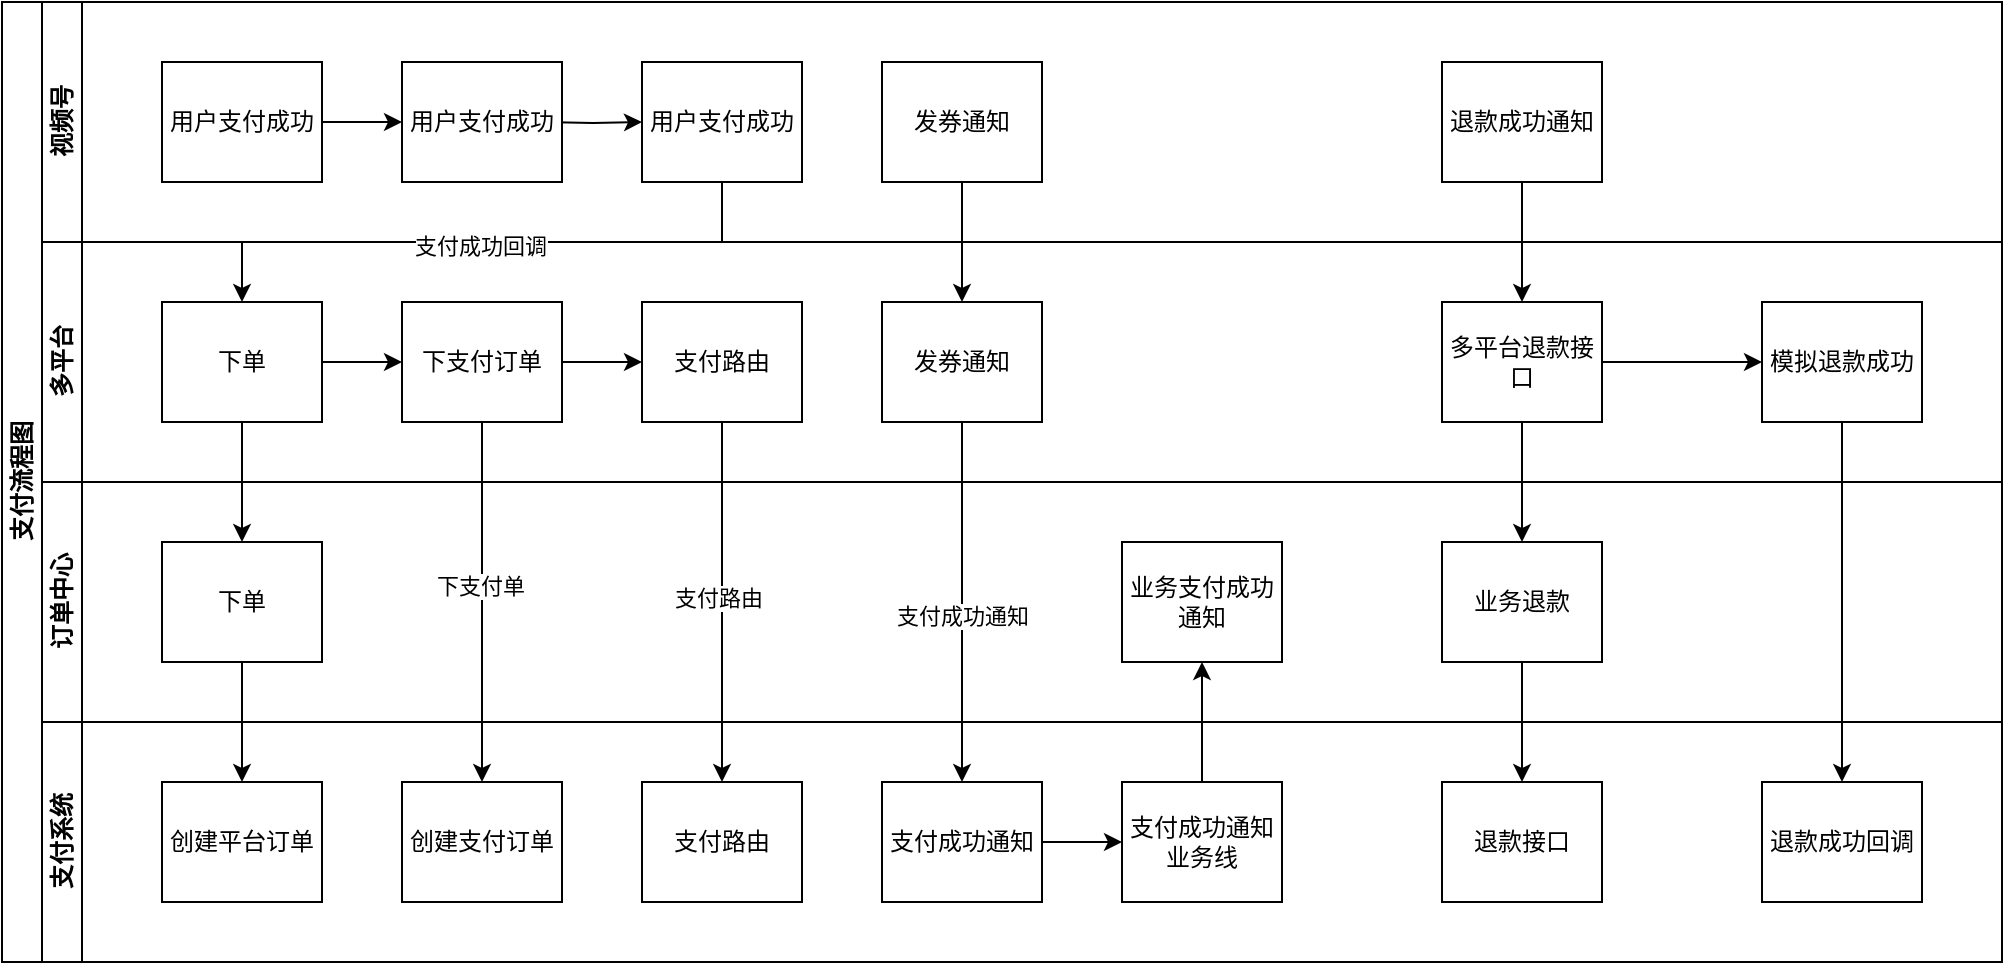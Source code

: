 <mxfile version="22.1.11" type="github">
  <diagram id="prtHgNgQTEPvFCAcTncT" name="Page-1">
    <mxGraphModel dx="1194" dy="648" grid="1" gridSize="10" guides="1" tooltips="1" connect="1" arrows="1" fold="1" page="1" pageScale="1" pageWidth="827" pageHeight="1169" math="0" shadow="0">
      <root>
        <mxCell id="0" />
        <mxCell id="1" parent="0" />
        <mxCell id="dNxyNK7c78bLwvsdeMH5-19" value="支付流程图" style="swimlane;html=1;childLayout=stackLayout;resizeParent=1;resizeParentMax=0;horizontal=0;startSize=20;horizontalStack=0;" parent="1" vertex="1">
          <mxGeometry x="40" y="120" width="1000" height="480" as="geometry" />
        </mxCell>
        <mxCell id="dNxyNK7c78bLwvsdeMH5-20" value="视频号" style="swimlane;html=1;startSize=20;horizontal=0;" parent="dNxyNK7c78bLwvsdeMH5-19" vertex="1">
          <mxGeometry x="20" width="980" height="120" as="geometry" />
        </mxCell>
        <mxCell id="fAPoxhiQ4ROZtiNnSv8x-24" value="" style="edgeStyle=orthogonalEdgeStyle;rounded=0;orthogonalLoop=1;jettySize=auto;html=1;" edge="1" parent="dNxyNK7c78bLwvsdeMH5-20" target="dNxyNK7c78bLwvsdeMH5-30">
          <mxGeometry relative="1" as="geometry">
            <mxPoint x="250" y="60" as="sourcePoint" />
          </mxGeometry>
        </mxCell>
        <mxCell id="dNxyNK7c78bLwvsdeMH5-30" value="用户支付成功" style="rounded=0;whiteSpace=wrap;html=1;fontFamily=Helvetica;fontSize=12;fontColor=#000000;align=center;" parent="dNxyNK7c78bLwvsdeMH5-20" vertex="1">
          <mxGeometry x="300" y="30" width="80" height="60" as="geometry" />
        </mxCell>
        <mxCell id="fAPoxhiQ4ROZtiNnSv8x-74" value="用户支付成功" style="rounded=0;whiteSpace=wrap;html=1;fontFamily=Helvetica;fontSize=12;fontColor=#000000;align=center;" vertex="1" parent="dNxyNK7c78bLwvsdeMH5-20">
          <mxGeometry x="180" y="30" width="80" height="60" as="geometry" />
        </mxCell>
        <mxCell id="fAPoxhiQ4ROZtiNnSv8x-76" style="edgeStyle=orthogonalEdgeStyle;rounded=0;orthogonalLoop=1;jettySize=auto;html=1;exitX=1;exitY=0.5;exitDx=0;exitDy=0;entryX=0;entryY=0.5;entryDx=0;entryDy=0;" edge="1" parent="dNxyNK7c78bLwvsdeMH5-20" source="fAPoxhiQ4ROZtiNnSv8x-75" target="fAPoxhiQ4ROZtiNnSv8x-74">
          <mxGeometry relative="1" as="geometry" />
        </mxCell>
        <mxCell id="fAPoxhiQ4ROZtiNnSv8x-75" value="用户支付成功" style="rounded=0;whiteSpace=wrap;html=1;fontFamily=Helvetica;fontSize=12;fontColor=#000000;align=center;" vertex="1" parent="dNxyNK7c78bLwvsdeMH5-20">
          <mxGeometry x="60" y="30" width="80" height="60" as="geometry" />
        </mxCell>
        <mxCell id="fAPoxhiQ4ROZtiNnSv8x-77" value="发券通知" style="rounded=0;whiteSpace=wrap;html=1;fontFamily=Helvetica;fontSize=12;fontColor=#000000;align=center;" vertex="1" parent="dNxyNK7c78bLwvsdeMH5-20">
          <mxGeometry x="420" y="30" width="80" height="60" as="geometry" />
        </mxCell>
        <mxCell id="fAPoxhiQ4ROZtiNnSv8x-87" value="退款成功通知" style="rounded=0;whiteSpace=wrap;html=1;fontFamily=Helvetica;fontSize=12;fontColor=#000000;align=center;" vertex="1" parent="dNxyNK7c78bLwvsdeMH5-20">
          <mxGeometry x="700" y="30" width="80" height="60" as="geometry" />
        </mxCell>
        <mxCell id="fAPoxhiQ4ROZtiNnSv8x-16" value="多平台" style="swimlane;html=1;startSize=20;horizontal=0;" vertex="1" parent="dNxyNK7c78bLwvsdeMH5-19">
          <mxGeometry x="20" y="120" width="980" height="120" as="geometry" />
        </mxCell>
        <mxCell id="fAPoxhiQ4ROZtiNnSv8x-72" style="edgeStyle=orthogonalEdgeStyle;rounded=0;orthogonalLoop=1;jettySize=auto;html=1;exitX=1;exitY=0.5;exitDx=0;exitDy=0;entryX=0;entryY=0.5;entryDx=0;entryDy=0;" edge="1" parent="fAPoxhiQ4ROZtiNnSv8x-16" source="fAPoxhiQ4ROZtiNnSv8x-19" target="fAPoxhiQ4ROZtiNnSv8x-64">
          <mxGeometry relative="1" as="geometry" />
        </mxCell>
        <mxCell id="fAPoxhiQ4ROZtiNnSv8x-19" value="下单" style="rounded=0;whiteSpace=wrap;html=1;fontFamily=Helvetica;fontSize=12;fontColor=#000000;align=center;" vertex="1" parent="fAPoxhiQ4ROZtiNnSv8x-16">
          <mxGeometry x="60" y="30" width="80" height="60" as="geometry" />
        </mxCell>
        <mxCell id="fAPoxhiQ4ROZtiNnSv8x-73" style="edgeStyle=orthogonalEdgeStyle;rounded=0;orthogonalLoop=1;jettySize=auto;html=1;exitX=1;exitY=0.5;exitDx=0;exitDy=0;entryX=0;entryY=0.5;entryDx=0;entryDy=0;" edge="1" parent="fAPoxhiQ4ROZtiNnSv8x-16" source="fAPoxhiQ4ROZtiNnSv8x-64" target="fAPoxhiQ4ROZtiNnSv8x-68">
          <mxGeometry relative="1" as="geometry" />
        </mxCell>
        <mxCell id="fAPoxhiQ4ROZtiNnSv8x-64" value="下支付订单" style="rounded=0;whiteSpace=wrap;html=1;fontFamily=Helvetica;fontSize=12;fontColor=#000000;align=center;" vertex="1" parent="fAPoxhiQ4ROZtiNnSv8x-16">
          <mxGeometry x="180" y="30" width="80" height="60" as="geometry" />
        </mxCell>
        <mxCell id="fAPoxhiQ4ROZtiNnSv8x-68" value="支付路由" style="rounded=0;whiteSpace=wrap;html=1;fontFamily=Helvetica;fontSize=12;fontColor=#000000;align=center;" vertex="1" parent="fAPoxhiQ4ROZtiNnSv8x-16">
          <mxGeometry x="300" y="30" width="80" height="60" as="geometry" />
        </mxCell>
        <mxCell id="fAPoxhiQ4ROZtiNnSv8x-78" value="发券通知" style="rounded=0;whiteSpace=wrap;html=1;fontFamily=Helvetica;fontSize=12;fontColor=#000000;align=center;" vertex="1" parent="fAPoxhiQ4ROZtiNnSv8x-16">
          <mxGeometry x="420" y="30" width="80" height="60" as="geometry" />
        </mxCell>
        <mxCell id="fAPoxhiQ4ROZtiNnSv8x-137" style="edgeStyle=orthogonalEdgeStyle;rounded=0;orthogonalLoop=1;jettySize=auto;html=1;exitX=1;exitY=0.5;exitDx=0;exitDy=0;entryX=0;entryY=0.5;entryDx=0;entryDy=0;" edge="1" parent="fAPoxhiQ4ROZtiNnSv8x-16" source="fAPoxhiQ4ROZtiNnSv8x-88" target="fAPoxhiQ4ROZtiNnSv8x-136">
          <mxGeometry relative="1" as="geometry" />
        </mxCell>
        <mxCell id="fAPoxhiQ4ROZtiNnSv8x-88" value="多平台退款接口" style="rounded=0;whiteSpace=wrap;html=1;fontFamily=Helvetica;fontSize=12;fontColor=#000000;align=center;" vertex="1" parent="fAPoxhiQ4ROZtiNnSv8x-16">
          <mxGeometry x="700" y="30" width="80" height="60" as="geometry" />
        </mxCell>
        <mxCell id="fAPoxhiQ4ROZtiNnSv8x-138" style="edgeStyle=orthogonalEdgeStyle;rounded=0;orthogonalLoop=1;jettySize=auto;html=1;exitX=0.5;exitY=1;exitDx=0;exitDy=0;" edge="1" parent="fAPoxhiQ4ROZtiNnSv8x-16" source="fAPoxhiQ4ROZtiNnSv8x-136">
          <mxGeometry relative="1" as="geometry">
            <mxPoint x="900" y="270" as="targetPoint" />
          </mxGeometry>
        </mxCell>
        <mxCell id="fAPoxhiQ4ROZtiNnSv8x-136" value="模拟退款成功" style="rounded=0;whiteSpace=wrap;html=1;fontFamily=Helvetica;fontSize=12;fontColor=#000000;align=center;" vertex="1" parent="fAPoxhiQ4ROZtiNnSv8x-16">
          <mxGeometry x="860" y="30" width="80" height="60" as="geometry" />
        </mxCell>
        <mxCell id="dNxyNK7c78bLwvsdeMH5-21" value="订单中心" style="swimlane;html=1;startSize=20;horizontal=0;" parent="dNxyNK7c78bLwvsdeMH5-19" vertex="1">
          <mxGeometry x="20" y="240" width="980" height="120" as="geometry" />
        </mxCell>
        <mxCell id="dNxyNK7c78bLwvsdeMH5-26" value="下单" style="rounded=0;whiteSpace=wrap;html=1;fontFamily=Helvetica;fontSize=12;fontColor=#000000;align=center;" parent="dNxyNK7c78bLwvsdeMH5-21" vertex="1">
          <mxGeometry x="60" y="30" width="80" height="60" as="geometry" />
        </mxCell>
        <mxCell id="fAPoxhiQ4ROZtiNnSv8x-85" value="业务支付成功通知" style="rounded=0;whiteSpace=wrap;html=1;fontFamily=Helvetica;fontSize=12;fontColor=#000000;align=center;" vertex="1" parent="dNxyNK7c78bLwvsdeMH5-21">
          <mxGeometry x="540" y="30" width="80" height="60" as="geometry" />
        </mxCell>
        <mxCell id="fAPoxhiQ4ROZtiNnSv8x-90" value="业务退款" style="rounded=0;whiteSpace=wrap;html=1;fontFamily=Helvetica;fontSize=12;fontColor=#000000;align=center;" vertex="1" parent="dNxyNK7c78bLwvsdeMH5-21">
          <mxGeometry x="700" y="30" width="80" height="60" as="geometry" />
        </mxCell>
        <mxCell id="dNxyNK7c78bLwvsdeMH5-22" value="支付系统" style="swimlane;html=1;startSize=20;horizontal=0;" parent="dNxyNK7c78bLwvsdeMH5-19" vertex="1">
          <mxGeometry x="20" y="360" width="980" height="120" as="geometry" />
        </mxCell>
        <mxCell id="fAPoxhiQ4ROZtiNnSv8x-28" value="创建平台订单" style="rounded=0;whiteSpace=wrap;html=1;fontFamily=Helvetica;fontSize=12;fontColor=#000000;align=center;" vertex="1" parent="dNxyNK7c78bLwvsdeMH5-22">
          <mxGeometry x="60" y="30" width="80" height="60" as="geometry" />
        </mxCell>
        <mxCell id="fAPoxhiQ4ROZtiNnSv8x-65" value="创建支付订单" style="rounded=0;whiteSpace=wrap;html=1;fontFamily=Helvetica;fontSize=12;fontColor=#000000;align=center;" vertex="1" parent="dNxyNK7c78bLwvsdeMH5-22">
          <mxGeometry x="180" y="30" width="80" height="60" as="geometry" />
        </mxCell>
        <mxCell id="fAPoxhiQ4ROZtiNnSv8x-69" value="支付路由" style="rounded=0;whiteSpace=wrap;html=1;fontFamily=Helvetica;fontSize=12;fontColor=#000000;align=center;" vertex="1" parent="dNxyNK7c78bLwvsdeMH5-22">
          <mxGeometry x="300" y="30" width="80" height="60" as="geometry" />
        </mxCell>
        <mxCell id="fAPoxhiQ4ROZtiNnSv8x-84" style="edgeStyle=orthogonalEdgeStyle;rounded=0;orthogonalLoop=1;jettySize=auto;html=1;exitX=1;exitY=0.5;exitDx=0;exitDy=0;entryX=0;entryY=0.5;entryDx=0;entryDy=0;" edge="1" parent="dNxyNK7c78bLwvsdeMH5-22" source="fAPoxhiQ4ROZtiNnSv8x-80" target="fAPoxhiQ4ROZtiNnSv8x-83">
          <mxGeometry relative="1" as="geometry" />
        </mxCell>
        <mxCell id="fAPoxhiQ4ROZtiNnSv8x-80" value="支付成功通知" style="rounded=0;whiteSpace=wrap;html=1;fontFamily=Helvetica;fontSize=12;fontColor=#000000;align=center;" vertex="1" parent="dNxyNK7c78bLwvsdeMH5-22">
          <mxGeometry x="420" y="30" width="80" height="60" as="geometry" />
        </mxCell>
        <mxCell id="fAPoxhiQ4ROZtiNnSv8x-83" value="支付成功通知业务线" style="rounded=0;whiteSpace=wrap;html=1;fontFamily=Helvetica;fontSize=12;fontColor=#000000;align=center;" vertex="1" parent="dNxyNK7c78bLwvsdeMH5-22">
          <mxGeometry x="540" y="30" width="80" height="60" as="geometry" />
        </mxCell>
        <mxCell id="fAPoxhiQ4ROZtiNnSv8x-134" value="退款接口" style="rounded=0;whiteSpace=wrap;html=1;fontFamily=Helvetica;fontSize=12;fontColor=#000000;align=center;" vertex="1" parent="dNxyNK7c78bLwvsdeMH5-22">
          <mxGeometry x="700" y="30" width="80" height="60" as="geometry" />
        </mxCell>
        <mxCell id="fAPoxhiQ4ROZtiNnSv8x-139" value="退款成功回调" style="rounded=0;whiteSpace=wrap;html=1;fontFamily=Helvetica;fontSize=12;fontColor=#000000;align=center;" vertex="1" parent="dNxyNK7c78bLwvsdeMH5-22">
          <mxGeometry x="860" y="30" width="80" height="60" as="geometry" />
        </mxCell>
        <mxCell id="fAPoxhiQ4ROZtiNnSv8x-25" style="edgeStyle=orthogonalEdgeStyle;rounded=0;orthogonalLoop=1;jettySize=auto;html=1;exitX=0.5;exitY=1;exitDx=0;exitDy=0;entryX=0.5;entryY=0;entryDx=0;entryDy=0;" edge="1" parent="dNxyNK7c78bLwvsdeMH5-19" source="dNxyNK7c78bLwvsdeMH5-30" target="fAPoxhiQ4ROZtiNnSv8x-19">
          <mxGeometry relative="1" as="geometry" />
        </mxCell>
        <mxCell id="fAPoxhiQ4ROZtiNnSv8x-26" value="支付成功回调" style="edgeLabel;html=1;align=center;verticalAlign=middle;resizable=0;points=[];" vertex="1" connectable="0" parent="fAPoxhiQ4ROZtiNnSv8x-25">
          <mxGeometry x="0.007" y="2" relative="1" as="geometry">
            <mxPoint as="offset" />
          </mxGeometry>
        </mxCell>
        <mxCell id="fAPoxhiQ4ROZtiNnSv8x-27" style="edgeStyle=orthogonalEdgeStyle;rounded=0;orthogonalLoop=1;jettySize=auto;html=1;exitX=0.5;exitY=1;exitDx=0;exitDy=0;" edge="1" parent="dNxyNK7c78bLwvsdeMH5-19" source="fAPoxhiQ4ROZtiNnSv8x-19" target="dNxyNK7c78bLwvsdeMH5-26">
          <mxGeometry relative="1" as="geometry" />
        </mxCell>
        <mxCell id="fAPoxhiQ4ROZtiNnSv8x-29" style="edgeStyle=orthogonalEdgeStyle;rounded=0;orthogonalLoop=1;jettySize=auto;html=1;exitX=0.5;exitY=1;exitDx=0;exitDy=0;" edge="1" parent="dNxyNK7c78bLwvsdeMH5-19" source="dNxyNK7c78bLwvsdeMH5-26" target="fAPoxhiQ4ROZtiNnSv8x-28">
          <mxGeometry relative="1" as="geometry" />
        </mxCell>
        <mxCell id="fAPoxhiQ4ROZtiNnSv8x-66" style="edgeStyle=orthogonalEdgeStyle;rounded=0;orthogonalLoop=1;jettySize=auto;html=1;exitX=0.5;exitY=1;exitDx=0;exitDy=0;entryX=0.5;entryY=0;entryDx=0;entryDy=0;" edge="1" parent="dNxyNK7c78bLwvsdeMH5-19" source="fAPoxhiQ4ROZtiNnSv8x-64" target="fAPoxhiQ4ROZtiNnSv8x-65">
          <mxGeometry relative="1" as="geometry" />
        </mxCell>
        <mxCell id="fAPoxhiQ4ROZtiNnSv8x-67" value="下支付单" style="edgeLabel;html=1;align=center;verticalAlign=middle;resizable=0;points=[];" vertex="1" connectable="0" parent="fAPoxhiQ4ROZtiNnSv8x-66">
          <mxGeometry x="-0.089" y="-1" relative="1" as="geometry">
            <mxPoint as="offset" />
          </mxGeometry>
        </mxCell>
        <mxCell id="fAPoxhiQ4ROZtiNnSv8x-70" style="edgeStyle=orthogonalEdgeStyle;rounded=0;orthogonalLoop=1;jettySize=auto;html=1;exitX=0.5;exitY=1;exitDx=0;exitDy=0;entryX=0.5;entryY=0;entryDx=0;entryDy=0;" edge="1" parent="dNxyNK7c78bLwvsdeMH5-19" source="fAPoxhiQ4ROZtiNnSv8x-68" target="fAPoxhiQ4ROZtiNnSv8x-69">
          <mxGeometry relative="1" as="geometry" />
        </mxCell>
        <mxCell id="fAPoxhiQ4ROZtiNnSv8x-71" value="支付路由" style="edgeLabel;html=1;align=center;verticalAlign=middle;resizable=0;points=[];" vertex="1" connectable="0" parent="fAPoxhiQ4ROZtiNnSv8x-70">
          <mxGeometry x="-0.022" y="-2" relative="1" as="geometry">
            <mxPoint as="offset" />
          </mxGeometry>
        </mxCell>
        <mxCell id="fAPoxhiQ4ROZtiNnSv8x-79" style="edgeStyle=orthogonalEdgeStyle;rounded=0;orthogonalLoop=1;jettySize=auto;html=1;exitX=0.5;exitY=1;exitDx=0;exitDy=0;entryX=0.5;entryY=0;entryDx=0;entryDy=0;" edge="1" parent="dNxyNK7c78bLwvsdeMH5-19" source="fAPoxhiQ4ROZtiNnSv8x-77" target="fAPoxhiQ4ROZtiNnSv8x-78">
          <mxGeometry relative="1" as="geometry" />
        </mxCell>
        <mxCell id="fAPoxhiQ4ROZtiNnSv8x-81" style="edgeStyle=orthogonalEdgeStyle;rounded=0;orthogonalLoop=1;jettySize=auto;html=1;exitX=0.5;exitY=1;exitDx=0;exitDy=0;entryX=0.5;entryY=0;entryDx=0;entryDy=0;" edge="1" parent="dNxyNK7c78bLwvsdeMH5-19" source="fAPoxhiQ4ROZtiNnSv8x-78" target="fAPoxhiQ4ROZtiNnSv8x-80">
          <mxGeometry relative="1" as="geometry" />
        </mxCell>
        <mxCell id="fAPoxhiQ4ROZtiNnSv8x-82" value="支付成功通知" style="edgeLabel;html=1;align=center;verticalAlign=middle;resizable=0;points=[];" vertex="1" connectable="0" parent="fAPoxhiQ4ROZtiNnSv8x-81">
          <mxGeometry x="0.078" relative="1" as="geometry">
            <mxPoint as="offset" />
          </mxGeometry>
        </mxCell>
        <mxCell id="fAPoxhiQ4ROZtiNnSv8x-86" style="edgeStyle=orthogonalEdgeStyle;rounded=0;orthogonalLoop=1;jettySize=auto;html=1;exitX=0.5;exitY=0;exitDx=0;exitDy=0;entryX=0.5;entryY=1;entryDx=0;entryDy=0;" edge="1" parent="dNxyNK7c78bLwvsdeMH5-19" source="fAPoxhiQ4ROZtiNnSv8x-83" target="fAPoxhiQ4ROZtiNnSv8x-85">
          <mxGeometry relative="1" as="geometry" />
        </mxCell>
        <mxCell id="fAPoxhiQ4ROZtiNnSv8x-89" style="edgeStyle=orthogonalEdgeStyle;rounded=0;orthogonalLoop=1;jettySize=auto;html=1;exitX=0.5;exitY=1;exitDx=0;exitDy=0;" edge="1" parent="dNxyNK7c78bLwvsdeMH5-19" source="fAPoxhiQ4ROZtiNnSv8x-87" target="fAPoxhiQ4ROZtiNnSv8x-88">
          <mxGeometry relative="1" as="geometry" />
        </mxCell>
        <mxCell id="fAPoxhiQ4ROZtiNnSv8x-91" style="edgeStyle=orthogonalEdgeStyle;rounded=0;orthogonalLoop=1;jettySize=auto;html=1;exitX=0.5;exitY=1;exitDx=0;exitDy=0;" edge="1" parent="dNxyNK7c78bLwvsdeMH5-19" source="fAPoxhiQ4ROZtiNnSv8x-88" target="fAPoxhiQ4ROZtiNnSv8x-90">
          <mxGeometry relative="1" as="geometry" />
        </mxCell>
        <mxCell id="fAPoxhiQ4ROZtiNnSv8x-135" style="edgeStyle=orthogonalEdgeStyle;rounded=0;orthogonalLoop=1;jettySize=auto;html=1;exitX=0.5;exitY=1;exitDx=0;exitDy=0;entryX=0.5;entryY=0;entryDx=0;entryDy=0;" edge="1" parent="dNxyNK7c78bLwvsdeMH5-19" source="fAPoxhiQ4ROZtiNnSv8x-90" target="fAPoxhiQ4ROZtiNnSv8x-134">
          <mxGeometry relative="1" as="geometry" />
        </mxCell>
      </root>
    </mxGraphModel>
  </diagram>
</mxfile>
